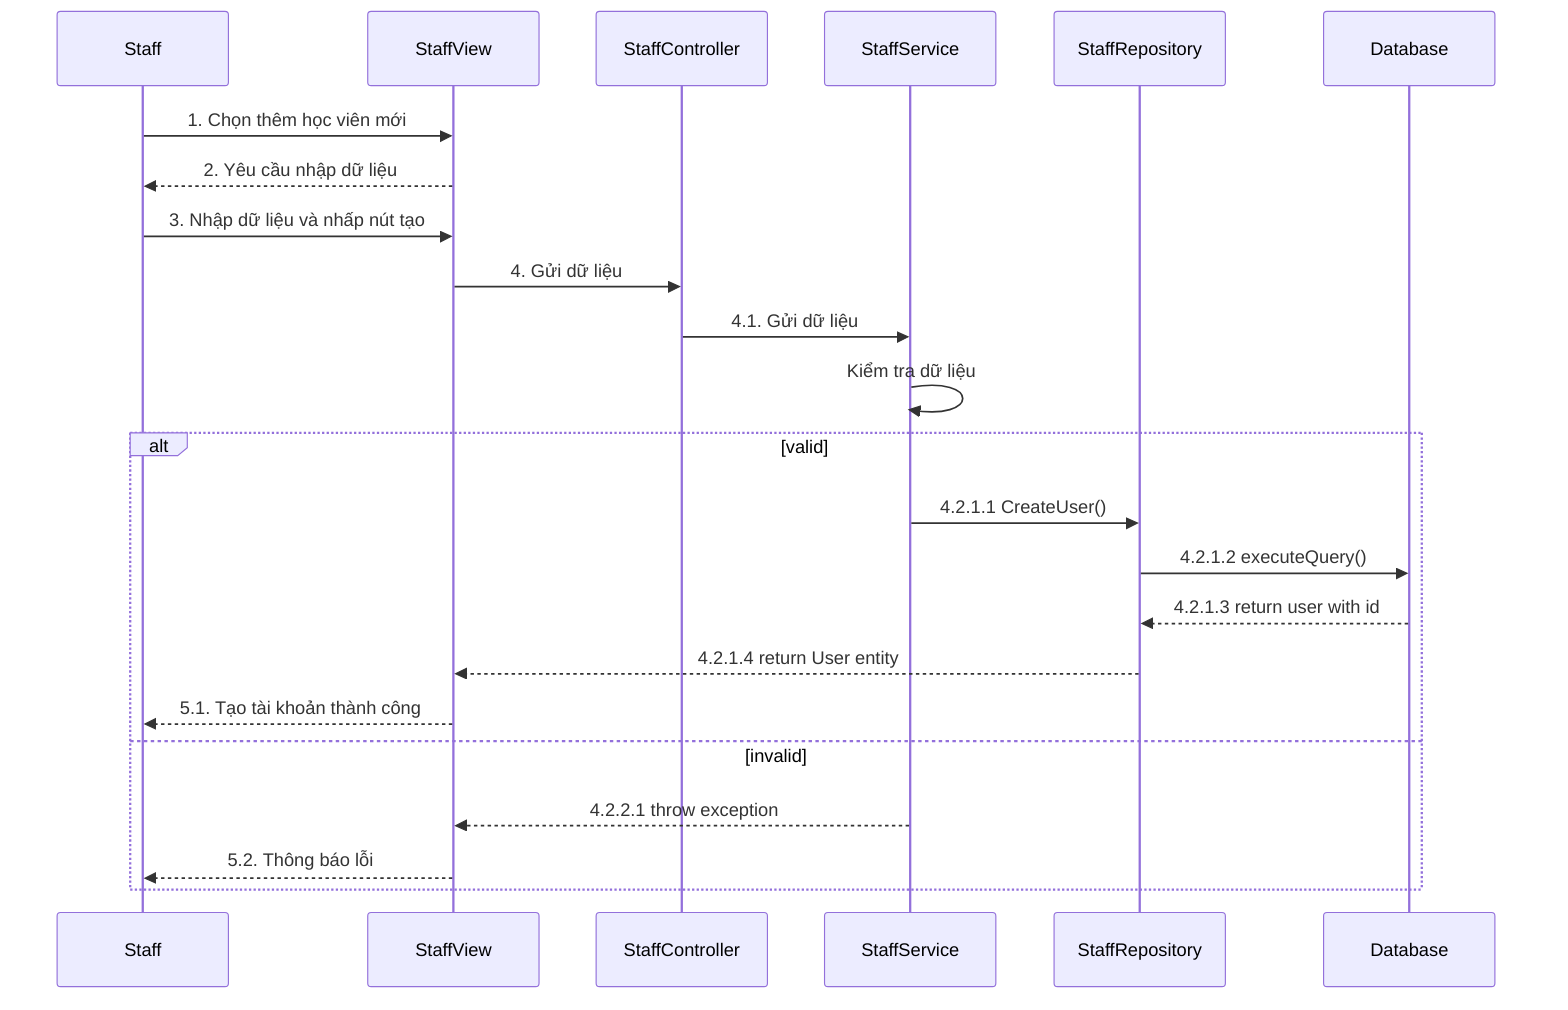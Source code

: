 %%# tạo học viên mới

sequenceDiagram
    participant Staff
    participant StaffView
    participant StaffController
    participant StaffService
    participant StaffRepository
    participant Database

    Staff->>StaffView:  1. Chọn thêm học viên mới
    StaffView-->>Staff: 2. Yêu cầu nhập dữ liệu
    Staff->>StaffView: 3. Nhập dữ liệu và nhấp nút tạo
    
    StaffView->>StaffController: 4. Gửi dữ liệu 
    StaffController->>StaffService: 4.1. Gửi dữ liệu
    StaffService->>StaffService: Kiểm tra dữ liệu

    alt valid
        StaffService->>StaffRepository: 4.2.1.1 CreateUser()
        StaffRepository->>Database: 4.2.1.2 executeQuery()
        Database-->>StaffRepository: 4.2.1.3 return user with id
        StaffRepository-->>StaffView: 4.2.1.4 return User entity
        StaffView-->>Staff: 5.1. Tạo tài khoản thành công
    else invalid
        StaffService-->>StaffView: 4.2.2.1 throw exception
        StaffView-->>Staff: 5.2. Thông báo lỗi
    end